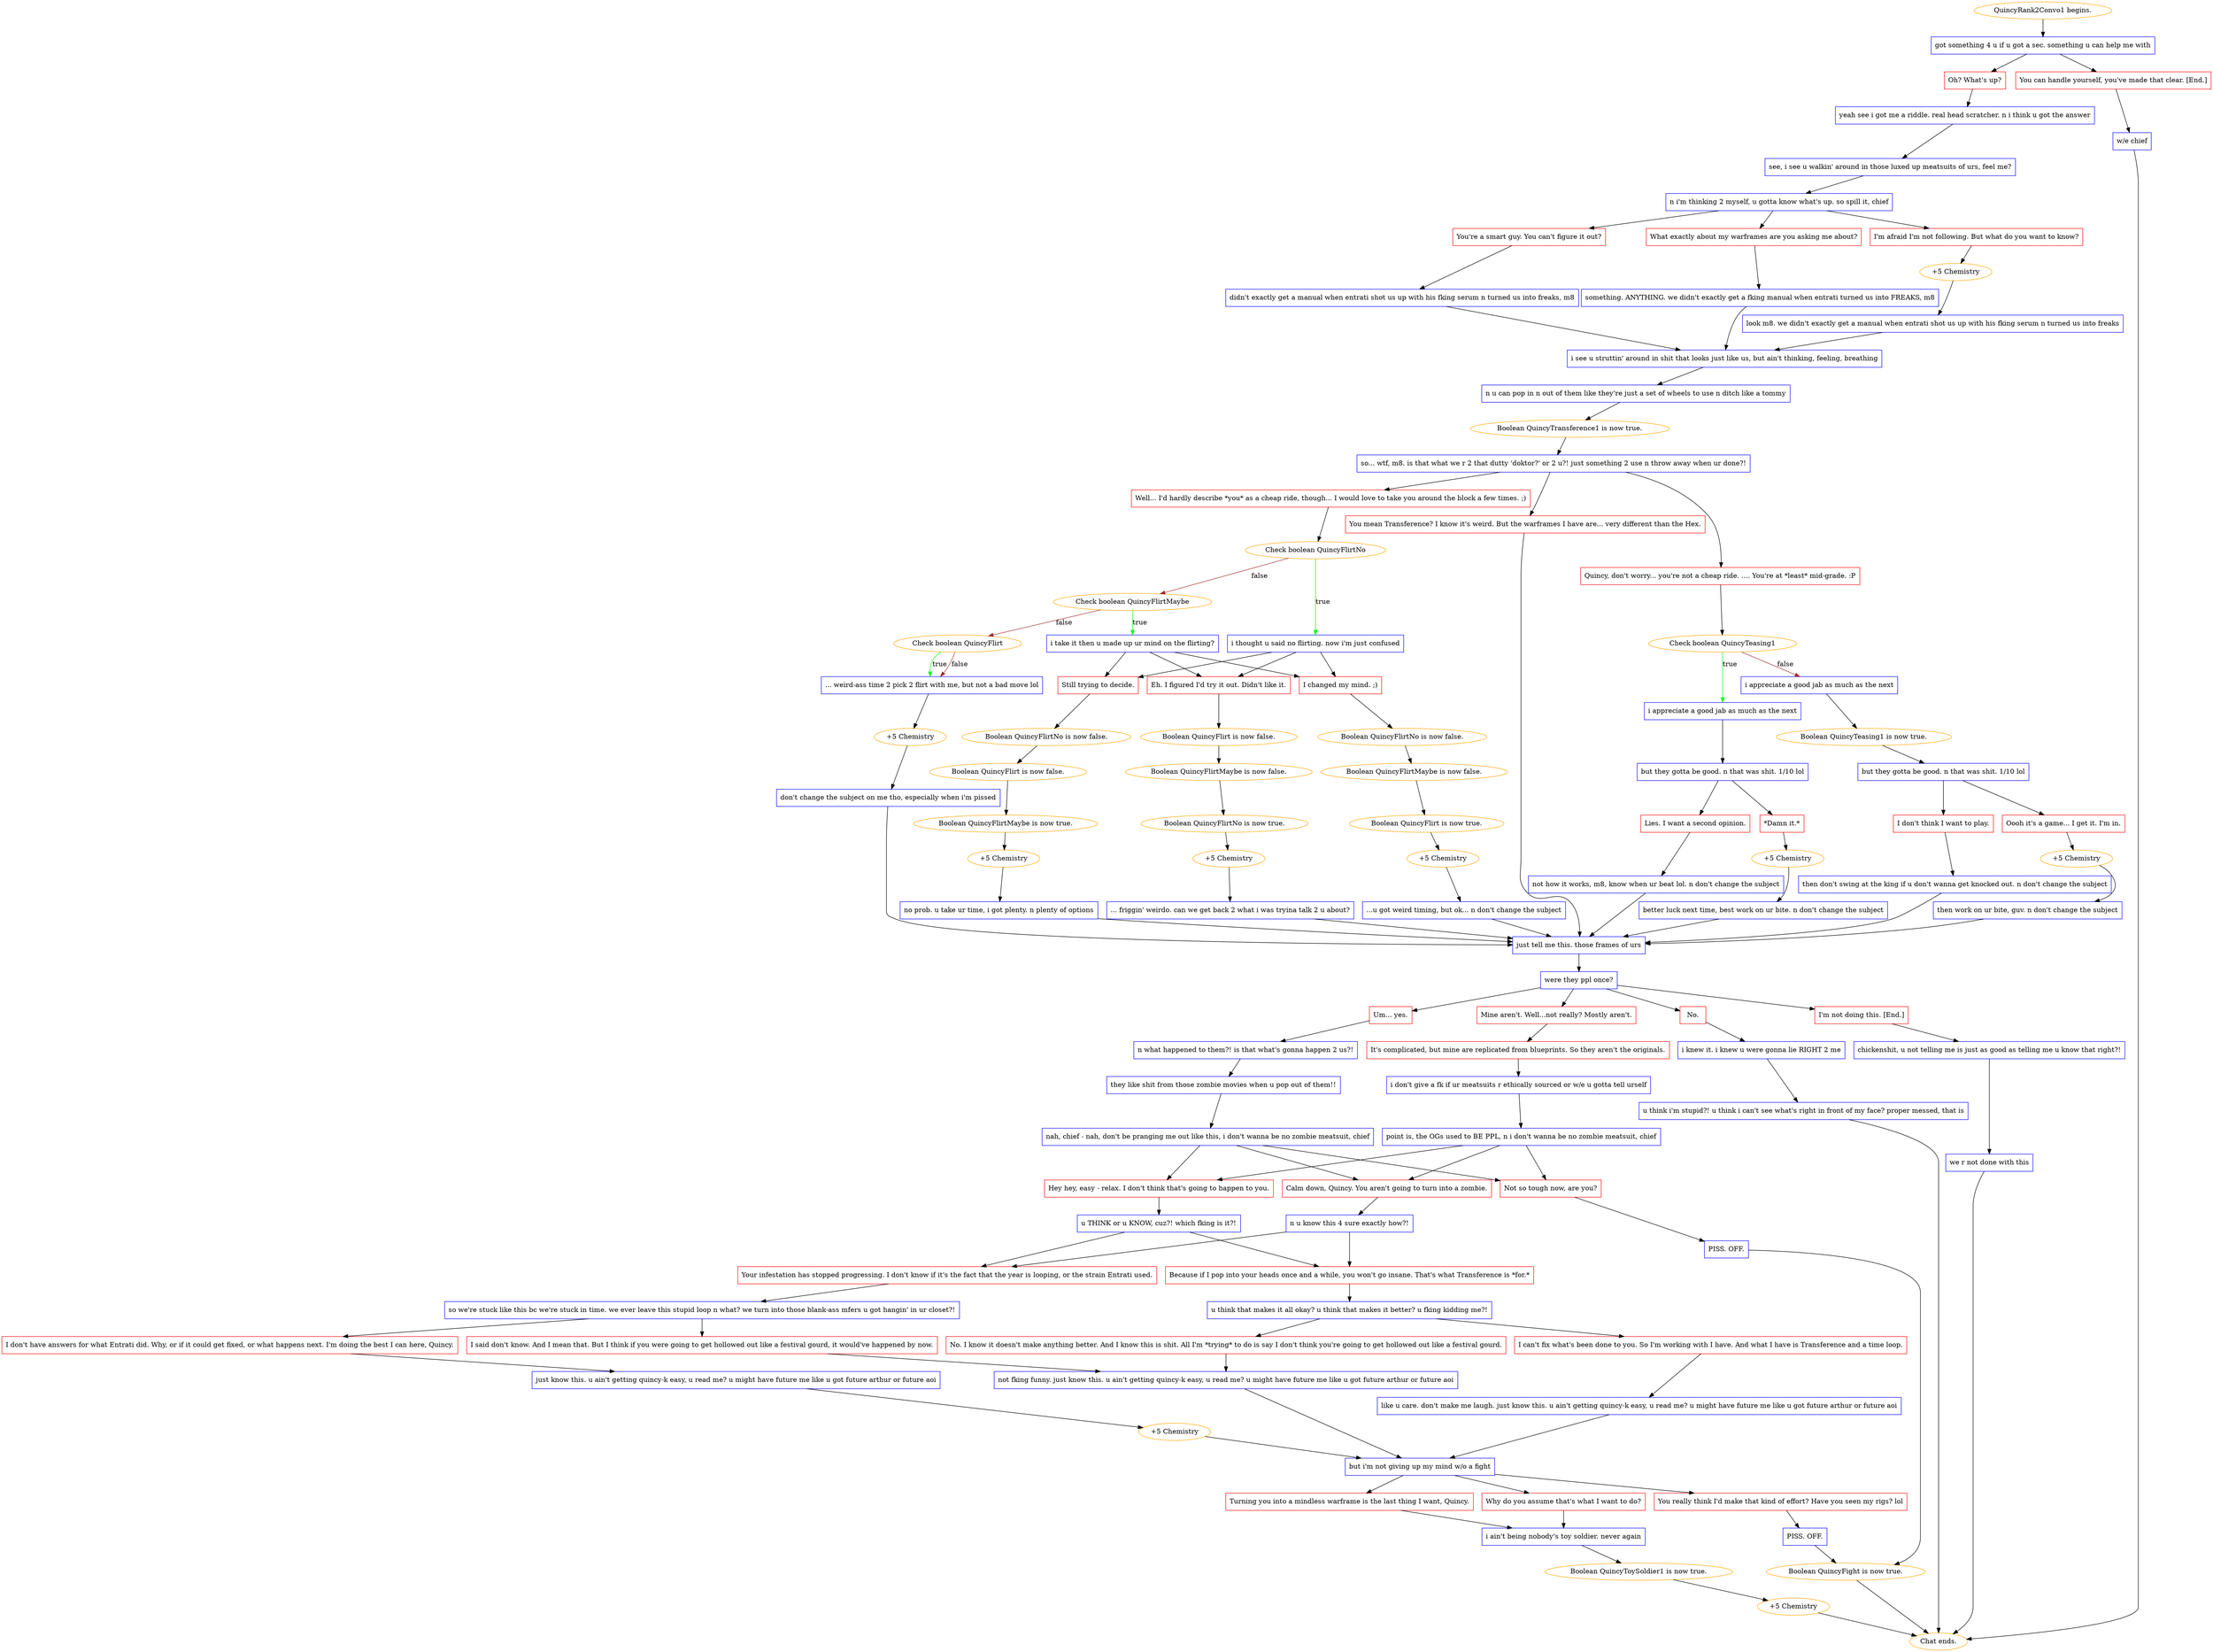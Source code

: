 digraph {
	"QuincyRank2Convo1 begins." [color=orange];
		"QuincyRank2Convo1 begins." -> 623;
	623 [label="got something 4 u if u got a sec. something u can help me with",shape=box,color=blue];
		623 -> 624;
		623 -> 625;
	624 [label="Oh? What's up?",shape=box,color=red];
		624 -> 628;
	625 [label="You can handle yourself, you've made that clear. [End.]",shape=box,color=red];
		625 -> 626;
	628 [label="yeah see i got me a riddle. real head scratcher. n i think u got the answer",shape=box,color=blue];
		628 -> 629;
	626 [label="w/e chief",shape=box,color=blue];
		626 -> "Chat ends.";
	629 [label="see, i see u walkin' around in those luxed up meatsuits of urs, feel me?",shape=box,color=blue];
		629 -> 630;
	"Chat ends." [color=orange];
	630 [label="n i'm thinking 2 myself, u gotta know what's up. so spill it, chief",shape=box,color=blue];
		630 -> 632;
		630 -> 633;
		630 -> 631;
	632 [label="What exactly about my warframes are you asking me about?",shape=box,color=red];
		632 -> 635;
	633 [label="I'm afraid I'm not following. But what do you want to know?",shape=box,color=red];
		633 -> 637;
	631 [label="You're a smart guy. You can't figure it out?",shape=box,color=red];
		631 -> 634;
	635 [label="something. ANYTHING. we didn't exactly get a fking manual when entrati turned us into FREAKS, m8",shape=box,color=blue];
		635 -> 638;
	637 [label="+5 Chemistry",color=orange];
		637 -> 636;
	634 [label="didn't exactly get a manual when entrati shot us up with his fking serum n turned us into freaks, m8",shape=box,color=blue];
		634 -> 638;
	638 [label="i see u struttin' around in shit that looks just like us, but ain't thinking, feeling, breathing",shape=box,color=blue];
		638 -> 639;
	636 [label="look m8. we didn't exactly get a manual when entrati shot us up with his fking serum n turned us into freaks",shape=box,color=blue];
		636 -> 638;
	639 [label="n u can pop in n out of them like they're just a set of wheels to use n ditch like a tommy",shape=box,color=blue];
		639 -> "/EE/Types/Engine/SetBooleanDialogueNode:QuincyTransference1:641";
	"/EE/Types/Engine/SetBooleanDialogueNode:QuincyTransference1:641" [label="Boolean QuincyTransference1 is now true.",color=orange];
		"/EE/Types/Engine/SetBooleanDialogueNode:QuincyTransference1:641" -> 641;
	641 [label="so... wtf, m8. is that what we r 2 that dutty 'doktor?' or 2 u?! just something 2 use n throw away when ur done?!",shape=box,color=blue];
		641 -> 642;
		641 -> 643;
		641 -> 644;
	642 [label="You mean Transference? I know it's weird. But the warframes I have are... very different than the Hex.",shape=box,color=red];
		642 -> 667;
	643 [label="Quincy, don't worry... you're not a cheap ride. .... You're at *least* mid-grade. :P",shape=box,color=red];
		643 -> 651;
	644 [label="Well... I'd hardly describe *you* as a cheap ride, though... I would love to take you around the block a few times. ;)",shape=box,color=red];
		644 -> 645;
	667 [label="just tell me this. those frames of urs",shape=box,color=blue];
		667 -> 685;
	651 [label="Check boolean QuincyTeasing1",color=orange];
		651 -> 652 [label=true,color=green];
		651 -> 653 [label=false,color=brown];
	645 [label="Check boolean QuincyFlirtNo",color=orange];
		645 -> 648 [label=true,color=green];
		645 -> 646 [label=false,color=brown];
	685 [label="were they ppl once?",shape=box,color=blue];
		685 -> 688;
		685 -> 3563;
		685 -> 687;
		685 -> 686;
	652 [label="i appreciate a good jab as much as the next",shape=box,color=blue];
		652 -> 654;
	653 [label="i appreciate a good jab as much as the next",shape=box,color=blue];
		653 -> "/EE/Types/Engine/SetBooleanDialogueNode:QuincyTeasing1:656";
	648 [label="i thought u said no flirting. now i'm just confused",shape=box,color=blue];
		648 -> 668;
		648 -> 669;
		648 -> 670;
	646 [label="Check boolean QuincyFlirtMaybe",color=orange];
		646 -> 649 [label=true,color=green];
		646 -> 647 [label=false,color=brown];
	688 [label="Um... yes.",shape=box,color=red];
		688 -> 689;
	3563 [label="Mine aren't. Well...not really? Mostly aren't.",shape=box,color=red];
		3563 -> 2917;
	687 [label="No.",shape=box,color=red];
		687 -> 690;
	686 [label="I'm not doing this. [End.]",shape=box,color=red];
		686 -> 691;
	654 [label="but they gotta be good. n that was shit. 1/10 lol",shape=box,color=blue];
		654 -> 662;
		654 -> 663;
	"/EE/Types/Engine/SetBooleanDialogueNode:QuincyTeasing1:656" [label="Boolean QuincyTeasing1 is now true.",color=orange];
		"/EE/Types/Engine/SetBooleanDialogueNode:QuincyTeasing1:656" -> 656;
	668 [label="I changed my mind. ;)",shape=box,color=red];
		668 -> "/EE/Types/Engine/ResetBooleanDialogueNode:QuincyFlirtNo:/EE/Types/Engine/ResetBooleanDialogueNode:QuincyFlirtMaybe:/EE/Types/Engine/SetBooleanDialogueNode:QuincyFlirt:792";
	669 [label="Eh. I figured I'd try it out. Didn't like it.",shape=box,color=red];
		669 -> "/EE/Types/Engine/ResetBooleanDialogueNode:QuincyFlirt:/EE/Types/Engine/ResetBooleanDialogueNode:QuincyFlirtMaybe:/EE/Types/Engine/SetBooleanDialogueNode:QuincyFlirtNo:1941";
	670 [label="Still trying to decide.",shape=box,color=red];
		670 -> "/EE/Types/Engine/ResetBooleanDialogueNode:QuincyFlirtNo:/EE/Types/Engine/ResetBooleanDialogueNode:QuincyFlirt:/EE/Types/Engine/SetBooleanDialogueNode:QuincyFlirtMaybe:684";
	649 [label="i take it then u made up ur mind on the flirting?",shape=box,color=blue];
		649 -> 668;
		649 -> 669;
		649 -> 670;
	647 [label="Check boolean QuincyFlirt",color=orange];
		647 -> 650 [label=true,color=green];
		647 -> 650 [label=false,color=brown];
	689 [label="n what happened to them?! is that what's gonna happen 2 us?!",shape=box,color=blue];
		689 -> 692;
	2917 [label="It's complicated, but mine are replicated from blueprints. So they aren't the originals.",shape=box,color=red];
		2917 -> 3565;
	690 [label="i knew it. i knew u were gonna lie RIGHT 2 me",shape=box,color=blue];
		690 -> 697;
	691 [label="chickenshit, u not telling me is just as good as telling me u know that right?!",shape=box,color=blue];
		691 -> 694;
	662 [label="*Damn it.*",shape=box,color=red];
		662 -> 666;
	663 [label="Lies. I want a second opinion.",shape=box,color=red];
		663 -> 665;
	656 [label="but they gotta be good. n that was shit. 1/10 lol",shape=box,color=blue];
		656 -> 657;
		656 -> 658;
	"/EE/Types/Engine/ResetBooleanDialogueNode:QuincyFlirtNo:/EE/Types/Engine/ResetBooleanDialogueNode:QuincyFlirtMaybe:/EE/Types/Engine/SetBooleanDialogueNode:QuincyFlirt:792" [label="Boolean QuincyFlirtNo is now false.",color=orange];
		"/EE/Types/Engine/ResetBooleanDialogueNode:QuincyFlirtNo:/EE/Types/Engine/ResetBooleanDialogueNode:QuincyFlirtMaybe:/EE/Types/Engine/SetBooleanDialogueNode:QuincyFlirt:792" -> "/EE/Types/Engine/ResetBooleanDialogueNode:QuincyFlirtMaybe:/EE/Types/Engine/SetBooleanDialogueNode:QuincyFlirt:792";
	"/EE/Types/Engine/ResetBooleanDialogueNode:QuincyFlirt:/EE/Types/Engine/ResetBooleanDialogueNode:QuincyFlirtMaybe:/EE/Types/Engine/SetBooleanDialogueNode:QuincyFlirtNo:1941" [label="Boolean QuincyFlirt is now false.",color=orange];
		"/EE/Types/Engine/ResetBooleanDialogueNode:QuincyFlirt:/EE/Types/Engine/ResetBooleanDialogueNode:QuincyFlirtMaybe:/EE/Types/Engine/SetBooleanDialogueNode:QuincyFlirtNo:1941" -> "/EE/Types/Engine/ResetBooleanDialogueNode:QuincyFlirtMaybe:/EE/Types/Engine/SetBooleanDialogueNode:QuincyFlirtNo:1941";
	"/EE/Types/Engine/ResetBooleanDialogueNode:QuincyFlirtNo:/EE/Types/Engine/ResetBooleanDialogueNode:QuincyFlirt:/EE/Types/Engine/SetBooleanDialogueNode:QuincyFlirtMaybe:684" [label="Boolean QuincyFlirtNo is now false.",color=orange];
		"/EE/Types/Engine/ResetBooleanDialogueNode:QuincyFlirtNo:/EE/Types/Engine/ResetBooleanDialogueNode:QuincyFlirt:/EE/Types/Engine/SetBooleanDialogueNode:QuincyFlirtMaybe:684" -> "/EE/Types/Engine/ResetBooleanDialogueNode:QuincyFlirt:/EE/Types/Engine/SetBooleanDialogueNode:QuincyFlirtMaybe:684";
	650 [label="... weird-ass time 2 pick 2 flirt with me, but not a bad move lol",shape=box,color=blue];
		650 -> 1940;
	692 [label="they like shit from those zombie movies when u pop out of them!!",shape=box,color=blue];
		692 -> 699;
	3565 [label="i don't give a fk if ur meatsuits r ethically sourced or w/e u gotta tell urself",shape=box,color=blue];
		3565 -> 3564;
	697 [label="u think i'm stupid?! u think i can't see what's right in front of my face? proper messed, that is",shape=box,color=blue];
		697 -> "Chat ends.";
	694 [label="we r not done with this",shape=box,color=blue];
		694 -> "Chat ends.";
	666 [label="+5 Chemistry",color=orange];
		666 -> 664;
	665 [label="not how it works, m8, know when ur beat lol. n don't change the subject",shape=box,color=blue];
		665 -> 667;
	657 [label="I don't think I want to play.",shape=box,color=red];
		657 -> 659;
	658 [label="Oooh it's a game... I get it. I'm in.",shape=box,color=red];
		658 -> 661;
	"/EE/Types/Engine/ResetBooleanDialogueNode:QuincyFlirtMaybe:/EE/Types/Engine/SetBooleanDialogueNode:QuincyFlirt:792" [label="Boolean QuincyFlirtMaybe is now false.",color=orange];
		"/EE/Types/Engine/ResetBooleanDialogueNode:QuincyFlirtMaybe:/EE/Types/Engine/SetBooleanDialogueNode:QuincyFlirt:792" -> "/EE/Types/Engine/SetBooleanDialogueNode:QuincyFlirt:792";
	"/EE/Types/Engine/ResetBooleanDialogueNode:QuincyFlirtMaybe:/EE/Types/Engine/SetBooleanDialogueNode:QuincyFlirtNo:1941" [label="Boolean QuincyFlirtMaybe is now false.",color=orange];
		"/EE/Types/Engine/ResetBooleanDialogueNode:QuincyFlirtMaybe:/EE/Types/Engine/SetBooleanDialogueNode:QuincyFlirtNo:1941" -> "/EE/Types/Engine/SetBooleanDialogueNode:QuincyFlirtNo:1941";
	"/EE/Types/Engine/ResetBooleanDialogueNode:QuincyFlirt:/EE/Types/Engine/SetBooleanDialogueNode:QuincyFlirtMaybe:684" [label="Boolean QuincyFlirt is now false.",color=orange];
		"/EE/Types/Engine/ResetBooleanDialogueNode:QuincyFlirt:/EE/Types/Engine/SetBooleanDialogueNode:QuincyFlirtMaybe:684" -> "/EE/Types/Engine/SetBooleanDialogueNode:QuincyFlirtMaybe:684";
	1940 [label="+5 Chemistry",color=orange];
		1940 -> 671;
	699 [label="nah, chief - nah, don't be pranging me out like this, i don't wanna be no zombie meatsuit, chief",shape=box,color=blue];
		699 -> 696;
		699 -> 701;
		699 -> 700;
	3564 [label="point is, the OGs used to BE PPL, n i don't wanna be no zombie meatsuit, chief",shape=box,color=blue];
		3564 -> 696;
		3564 -> 701;
		3564 -> 700;
	664 [label="better luck next time, best work on ur bite. n don't change the subject",shape=box,color=blue];
		664 -> 667;
	659 [label="then don't swing at the king if u don't wanna get knocked out. n don't change the subject",shape=box,color=blue];
		659 -> 667;
	661 [label="+5 Chemistry",color=orange];
		661 -> 660;
	"/EE/Types/Engine/SetBooleanDialogueNode:QuincyFlirt:792" [label="Boolean QuincyFlirt is now true.",color=orange];
		"/EE/Types/Engine/SetBooleanDialogueNode:QuincyFlirt:792" -> 792;
	"/EE/Types/Engine/SetBooleanDialogueNode:QuincyFlirtNo:1941" [label="Boolean QuincyFlirtNo is now true.",color=orange];
		"/EE/Types/Engine/SetBooleanDialogueNode:QuincyFlirtNo:1941" -> 1941;
	"/EE/Types/Engine/SetBooleanDialogueNode:QuincyFlirtMaybe:684" [label="Boolean QuincyFlirtMaybe is now true.",color=orange];
		"/EE/Types/Engine/SetBooleanDialogueNode:QuincyFlirtMaybe:684" -> 684;
	671 [label="don't change the subject on me tho, especially when i'm pissed",shape=box,color=blue];
		671 -> 667;
	696 [label="Hey hey, easy - relax. I don't think that's going to happen to you.",shape=box,color=red];
		696 -> 707;
	701 [label="Calm down, Quincy. You aren't going to turn into a zombie.",shape=box,color=red];
		701 -> 704;
	700 [label="Not so tough now, are you?",shape=box,color=red];
		700 -> 702;
	660 [label="then work on ur bite, guv. n don't change the subject",shape=box,color=blue];
		660 -> 667;
	792 [label="+5 Chemistry",color=orange];
		792 -> 683;
	1941 [label="+5 Chemistry",color=orange];
		1941 -> 682;
	684 [label="+5 Chemistry",color=orange];
		684 -> 673;
	707 [label="u THINK or u KNOW, cuz?! which fking is it?!",shape=box,color=blue];
		707 -> 706;
		707 -> 705;
	704 [label="n u know this 4 sure exactly how?!",shape=box,color=blue];
		704 -> 705;
		704 -> 706;
	702 [label="PISS. OFF.",shape=box,color=blue];
		702 -> "/EE/Types/Engine/SetBooleanDialogueNode:QuincyFight:Chat ends.";
	683 [label="...u got weird timing, but ok... n don't change the subject",shape=box,color=blue];
		683 -> 667;
	682 [label="... friggin' weirdo. can we get back 2 what i was tryina talk 2 u about?",shape=box,color=blue];
		682 -> 667;
	673 [label="no prob. u take ur time, i got plenty. n plenty of options",shape=box,color=blue];
		673 -> 667;
	706 [label="Because if I pop into your heads once and a while, you won't go insane. That's what Transference is *for.*",shape=box,color=red];
		706 -> 709;
	705 [label="Your infestation has stopped progressing. I don't know if it's the fact that the year is looping, or the strain Entrati used.",shape=box,color=red];
		705 -> 708;
	"/EE/Types/Engine/SetBooleanDialogueNode:QuincyFight:Chat ends." [label="Boolean QuincyFight is now true.",color=orange];
		"/EE/Types/Engine/SetBooleanDialogueNode:QuincyFight:Chat ends." -> "Chat ends.";
	709 [label="u think that makes it all okay? u think that makes it better? u fking kidding me?!",shape=box,color=blue];
		709 -> 712;
		709 -> 713;
	708 [label="so we're stuck like this bc we're stuck in time. we ever leave this stupid loop n what? we turn into those blank-ass mfers u got hangin' in ur closet?!",shape=box,color=blue];
		708 -> 710;
		708 -> 711;
	712 [label="No. I know it doesn't make anything better. And I know this is shit. All I'm *trying* to do is say I don't think you're going to get hollowed out like a festival gourd.",shape=box,color=red];
		712 -> 717;
	713 [label="I can't fix what's been done to you. So I'm working with I have. And what I have is Transference and a time loop.",shape=box,color=red];
		713 -> 718;
	710 [label="I don't have answers for what Entrati did. Why, or if it could get fixed, or what happens next. I'm doing the best I can here, Quincy.",shape=box,color=red];
		710 -> 714;
	711 [label="I said don't know. And I mean that. But I think if you were going to get hollowed out like a festival gourd, it would've happened by now.",shape=box,color=red];
		711 -> 717;
	717 [label="not fking funny. just know this. u ain't getting quincy-k easy, u read me? u might have future me like u got future arthur or future aoi",shape=box,color=blue];
		717 -> 716;
	718 [label="like u care. don't make me laugh. just know this. u ain't getting quincy-k easy, u read me? u might have future me like u got future arthur or future aoi",shape=box,color=blue];
		718 -> 716;
	714 [label="just know this. u ain't getting quincy-k easy, u read me? u might have future me like u got future arthur or future aoi",shape=box,color=blue];
		714 -> 715;
	716 [label="but i'm not giving up my mind w/o a fight",shape=box,color=blue];
		716 -> 719;
		716 -> 721;
		716 -> 722;
	715 [label="+5 Chemistry",color=orange];
		715 -> 716;
	719 [label="Turning you into a mindless warframe is the last thing I want, Quincy.",shape=box,color=red];
		719 -> 720;
	721 [label="Why do you assume that's what I want to do?",shape=box,color=red];
		721 -> 720;
	722 [label="You really think I'd make that kind of effort? Have you seen my rigs? lol",shape=box,color=red];
		722 -> 723;
	720 [label="i ain't being nobody's toy soldier. never again",shape=box,color=blue];
		720 -> "/EE/Types/Engine/SetBooleanDialogueNode:QuincyToySoldier1:726";
	723 [label="PISS. OFF.",shape=box,color=blue];
		723 -> "/EE/Types/Engine/SetBooleanDialogueNode:QuincyFight:Chat ends.";
	"/EE/Types/Engine/SetBooleanDialogueNode:QuincyToySoldier1:726" [label="Boolean QuincyToySoldier1 is now true.",color=orange];
		"/EE/Types/Engine/SetBooleanDialogueNode:QuincyToySoldier1:726" -> 726;
	726 [label="+5 Chemistry",color=orange];
		726 -> "Chat ends.";
}
